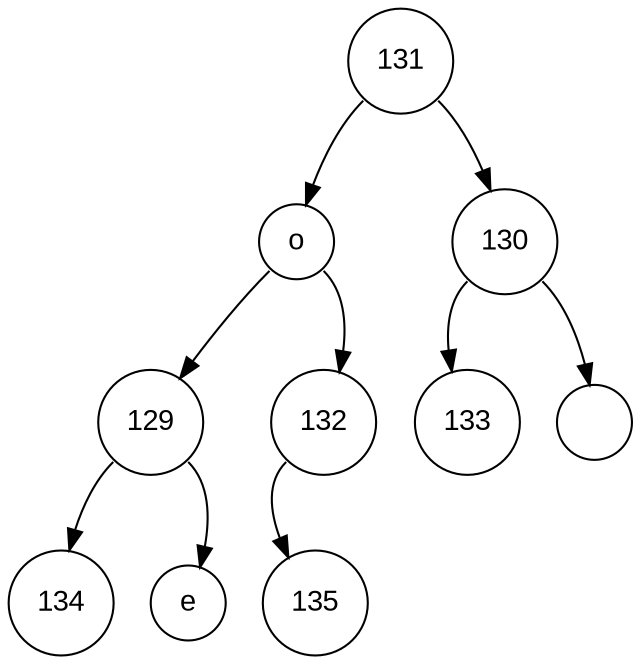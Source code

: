 digraph POT_test {
node [fontname="Arial", shape="circle", width=0.5];
131 [label = "131"]
131:sw -> 111
131:se -> 130
111 [label = "o"]
111:sw -> 129
111:se -> 132
129 [label = "129"]
129:sw -> 134
129:se -> 101
134 [label = "134"]
101 [label = "e"]
132 [label = "132"]
132:sw -> 135
135 [label = "135"]
130 [label = "130"]
130:sw -> 133
130:se -> 32
133 [label = "133"]
32 [label = " "]
}

